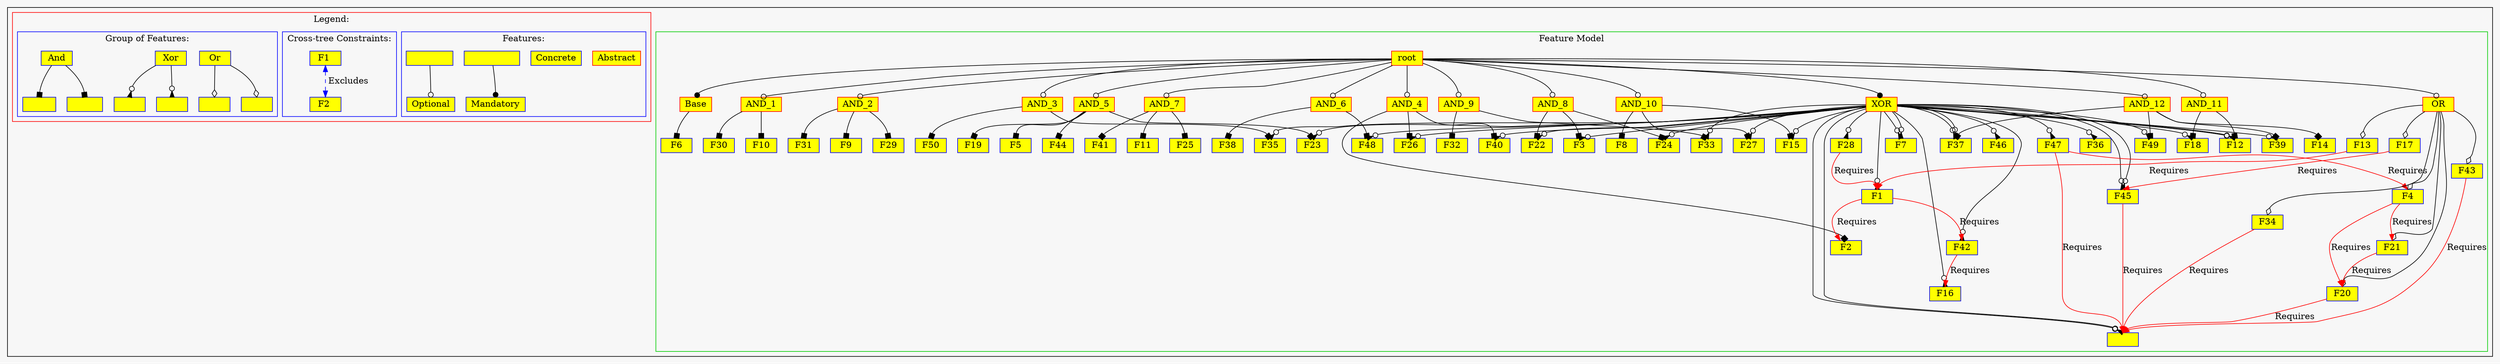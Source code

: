digraph G  { 
graph [bgcolor=gray97];
subgraph cluster_1{
node [shape=box, width=0.7, height=0.3,style=filled, color=blue, fillcolor=yellow1];
subgraph cluster_2{
node [shape=box, width=0.7, height=0.3,style=filled, color=red, fillcolor=yellow1];
"root";
node [shape=box, width=0.7, height=0.3,style=filled, color=red, fillcolor=yellow1];
"root"->"Base":n[arrowhead="dot"];node [shape=box, width=0.7, height=0.3,style=filled, color=blue, fillcolor=yellow1];
"Base"->"F6":n[arrowhead="box"];node [shape=box, width=0.7, height=0.3,style=filled, color=blue, fillcolor=yellow1];
node [shape=box, width=0.7, height=0.3,style=filled, color=red, fillcolor=yellow1];
"root"->"AND_1":n[arrowhead="odot"];
node [shape=box, width=0.7, height=0.3,style=filled, color=blue, fillcolor=yellow1];
"AND_1"->"F10":n[arrowhead="box"];
node [shape=box, width=0.7, height=0.3,style=filled, color=blue, fillcolor=yellow1];
"AND_1"->"F30":n[arrowhead="box"];
node [shape=box, width=0.7, height=0.3,style=filled, color=red, fillcolor=yellow1];
"root"->"AND_2":n[arrowhead="odot"];
node [shape=box, width=0.7, height=0.3,style=filled, color=blue, fillcolor=yellow1];
"AND_2"->"F29":n[arrowhead="box"];
node [shape=box, width=0.7, height=0.3,style=filled, color=blue, fillcolor=yellow1];
"AND_2"->"F31":n[arrowhead="box"];
node [shape=box, width=0.7, height=0.3,style=filled, color=blue, fillcolor=yellow1];
"AND_2"->"F9":n[arrowhead="box"];
node [shape=box, width=0.7, height=0.3,style=filled, color=red, fillcolor=yellow1];
"root"->"AND_3":n[arrowhead="odot"];
node [shape=box, width=0.7, height=0.3,style=filled, color=blue, fillcolor=yellow1];
"AND_3"->"F35":n[arrowhead="box"];
node [shape=box, width=0.7, height=0.3,style=filled, color=blue, fillcolor=yellow1];
"AND_3"->"F50":n[arrowhead="box"];
node [shape=box, width=0.7, height=0.3,style=filled, color=red, fillcolor=yellow1];
"root"->"AND_4":n[arrowhead="odot"];
node [shape=box, width=0.7, height=0.3,style=filled, color=blue, fillcolor=yellow1];
"AND_4"->"F40":n[arrowhead="box"];
node [shape=box, width=0.7, height=0.3,style=filled, color=blue, fillcolor=yellow1];
"AND_4"->"F2":n[arrowhead="box"];
node [shape=box, width=0.7, height=0.3,style=filled, color=blue, fillcolor=yellow1];
"AND_4"->"F26":n[arrowhead="box"];
node [shape=box, width=0.7, height=0.3,style=filled, color=red, fillcolor=yellow1];
"root"->"AND_5":n[arrowhead="odot"];
node [shape=box, width=0.7, height=0.3,style=filled, color=blue, fillcolor=yellow1];
"AND_5"->"F23":n[arrowhead="box"];
node [shape=box, width=0.7, height=0.3,style=filled, color=blue, fillcolor=yellow1];
"AND_5"->"F5":n[arrowhead="box"];
node [shape=box, width=0.7, height=0.3,style=filled, color=blue, fillcolor=yellow1];
"AND_5"->"F44":n[arrowhead="box"];
node [shape=box, width=0.7, height=0.3,style=filled, color=blue, fillcolor=yellow1];
"AND_5"->"F19":n[arrowhead="box"];
node [shape=box, width=0.7, height=0.3,style=filled, color=red, fillcolor=yellow1];
"root"->"AND_6":n[arrowhead="odot"];
node [shape=box, width=0.7, height=0.3,style=filled, color=blue, fillcolor=yellow1];
"AND_6"->"F38":n[arrowhead="box"];
node [shape=box, width=0.7, height=0.3,style=filled, color=blue, fillcolor=yellow1];
"AND_6"->"F48":n[arrowhead="box"];
node [shape=box, width=0.7, height=0.3,style=filled, color=red, fillcolor=yellow1];
"root"->"AND_7":n[arrowhead="odot"];
node [shape=box, width=0.7, height=0.3,style=filled, color=blue, fillcolor=yellow1];
"AND_7"->"F25":n[arrowhead="box"];
node [shape=box, width=0.7, height=0.3,style=filled, color=blue, fillcolor=yellow1];
"AND_7"->"F41":n[arrowhead="box"];
node [shape=box, width=0.7, height=0.3,style=filled, color=blue, fillcolor=yellow1];
"AND_7"->"F11":n[arrowhead="box"];
node [shape=box, width=0.7, height=0.3,style=filled, color=red, fillcolor=yellow1];
"root"->"AND_8":n[arrowhead="odot"];
node [shape=box, width=0.7, height=0.3,style=filled, color=blue, fillcolor=yellow1];
"AND_8"->"F3":n[arrowhead="box"];
node [shape=box, width=0.7, height=0.3,style=filled, color=blue, fillcolor=yellow1];
"AND_8"->"F22":n[arrowhead="box"];
node [shape=box, width=0.7, height=0.3,style=filled, color=blue, fillcolor=yellow1];
"AND_8"->"F24":n[arrowhead="box"];
node [shape=box, width=0.7, height=0.3,style=filled, color=red, fillcolor=yellow1];
"root"->"AND_9":n[arrowhead="odot"];
node [shape=box, width=0.7, height=0.3,style=filled, color=blue, fillcolor=yellow1];
"AND_9"->"F33":n[arrowhead="box"];
node [shape=box, width=0.7, height=0.3,style=filled, color=blue, fillcolor=yellow1];
"AND_9"->"F32":n[arrowhead="box"];
node [shape=box, width=0.7, height=0.3,style=filled, color=red, fillcolor=yellow1];
"root"->"AND_10":n[arrowhead="odot"];
node [shape=box, width=0.7, height=0.3,style=filled, color=blue, fillcolor=yellow1];
"AND_10"->"F15":n[arrowhead="box"];
node [shape=box, width=0.7, height=0.3,style=filled, color=blue, fillcolor=yellow1];
"AND_10"->"F8":n[arrowhead="box"];
node [shape=box, width=0.7, height=0.3,style=filled, color=blue, fillcolor=yellow1];
"AND_10"->"F27":n[arrowhead="box"];
node [shape=box, width=0.7, height=0.3,style=filled, color=red, fillcolor=yellow1];
"root"->"AND_11":n[arrowhead="odot"];
node [shape=box, width=0.7, height=0.3,style=filled, color=blue, fillcolor=yellow1];
"AND_11"->"F12":n[arrowhead="box"];
node [shape=box, width=0.7, height=0.3,style=filled, color=blue, fillcolor=yellow1];
"AND_11"->"F18":n[arrowhead="box"];
node [shape=box, width=0.7, height=0.3,style=filled, color=red, fillcolor=yellow1];
"root"->"AND_12":n[arrowhead="odot"];
node [shape=box, width=0.7, height=0.3,style=filled, color=blue, fillcolor=yellow1];
"AND_12"->"F14":n[arrowhead="box"];
node [shape=box, width=0.7, height=0.3,style=filled, color=blue, fillcolor=yellow1];
"AND_12"->"F49":n[arrowhead="box"];
node [shape=box, width=0.7, height=0.3,style=filled, color=blue, fillcolor=yellow1];
"AND_12"->"F39":n[arrowhead="box"];
node [shape=box, width=0.7, height=0.3,style=filled, color=blue, fillcolor=yellow1];
"AND_12"->"F37":n[arrowhead="box"];
node [shape=box, width=0.7, height=0.3,style=filled, color=red, fillcolor=yellow1];
"root"->"XOR":n[arrowhead="dot"];
node [shape=box, width=0.7, height=0.3,style=filled, color=blue, fillcolor=yellow1];
"XOR"->"":n[arrowhead="invodot"];
"XOR"->"F45":n[arrowhead="invodot"];
"XOR"->"F12":n[arrowhead="invodot"];
"XOR"->"F42":n[arrowhead="invodot"];
"XOR"->"F48":n[arrowhead="invodot"];
"XOR"->"F1":n[arrowhead="invodot"];
"XOR"->"F15":n[arrowhead="invodot"];
"XOR"->"F22":n[arrowhead="invodot"];
"XOR"->"F37":n[arrowhead="invodot"];
"XOR"->"F3":n[arrowhead="invodot"];
"XOR"->"F7":n[arrowhead="invodot"];
"XOR"->"F24":n[arrowhead="invodot"];
"XOR"->"F33":n[arrowhead="invodot"];
"XOR"->"F28":n[arrowhead="invodot"];
"XOR"->"F18":n[arrowhead="invodot"];
"XOR"->"F40":n[arrowhead="invodot"];
"XOR"->"":n[arrowhead="invodot"];
"XOR"->"F23":n[arrowhead="invodot"];
"XOR"->"F27":n[arrowhead="invodot"];
"XOR"->"F12":n[arrowhead="invodot"];
"XOR"->"F46":n[arrowhead="invodot"];
"XOR"->"F47":n[arrowhead="invodot"];
"XOR"->"F39":n[arrowhead="invodot"];
"XOR"->"F16":n[arrowhead="invodot"];
"XOR"->"F45":n[arrowhead="invodot"];
"XOR"->"F26":n[arrowhead="invodot"];
"XOR"->"F35":n[arrowhead="invodot"];
"XOR"->"F49":n[arrowhead="invodot"];
"XOR"->"F37":n[arrowhead="invodot"];
"XOR"->"F36":n[arrowhead="invodot"];
"XOR"->"F7":n[arrowhead="invodot"];
node [shape=box, width=0.7, height=0.3,style=filled, color=red, fillcolor=yellow1];
"root"->"OR":n[arrowhead="odot"];
node [shape=box, width=0.7, height=0.3,style=filled, color=blue, fillcolor=yellow1];
"OR"->"F17":n[arrowhead="odiamond"];
"OR"->"F43":n[arrowhead="odiamond"];
"OR"->"F4":n[arrowhead="odiamond"];
"OR"->"F20":n[arrowhead="odiamond"];
"OR"->"F21":n[arrowhead="odiamond"];
"OR"->"F34":n[arrowhead="odiamond"];
"OR"->"F13":n[arrowhead="odiamond"];
"F20"->"":n[color="red",label="Requires"];
"F21"->"F20":n[color="red",label="Requires"];
"F4"->"F20":n[color="red",label="Requires"];
"F4"->"F21":n[color="red",label="Requires"];
"F47"->"":n[color="red",label="Requires"];
"F47"->"F4":n[color="red",label="Requires"];
"F34"->"":n[color="red",label="Requires"];
"F43"->"":n[color="red",label="Requires"];
"F45"->"":n[color="red",label="Requires"];
"F17"->"F45":n[color="red",label="Requires"];
"F42"->"F16":n[color="red",label="Requires"];
"F1"->"F42":n[color="red",label="Requires"];
"F28"->"F1":n[color="red",label="Requires"];
"F13"->"F1":n[color="red",label="Requires"];
	label = "Feature Model";
	color=green3;	}
subgraph cluster_3{

	subgraph cluster_4{
	"Abstract":n[fillcolor="yellow1", color="red"];
	"Concrete":n[fillcolor="yellow1", color="blue"];
	"                "->"Mandatory":n[arrowhead="dot"];
	"             "->"Optional":n[arrowhead="odot"];
	label = "Features:";
	color=blue;
	}
	subgraph cluster_5{
	edge [dir=none]"F1 "->"F2 "[style="dashed", color="blue",label=" Excludes", dir="both"];
	 edge [dir=forward]"F1"->"F2"[color="red",label=" Requires"];
	label = "Cross-tree Constraints:";	color=blue;	}	subgraph cluster_6{
	"Or" ->"   ":n[arrowhead="odiamond"];
	"Or" ->"     ":n[arrowhead="odiamond"];
	"Xor"->"      ":n[arrowhead="invodot"];
	"Xor"->"       ":n[arrowhead="invodot"];
	"And"->"        ":n[arrowhead="box"];
	"And"->"         ":n[arrowhead="box"];
	label = "Group of Features:";
	color=blue;
	}
	label = "Legend:";
	color=red
}
}
}